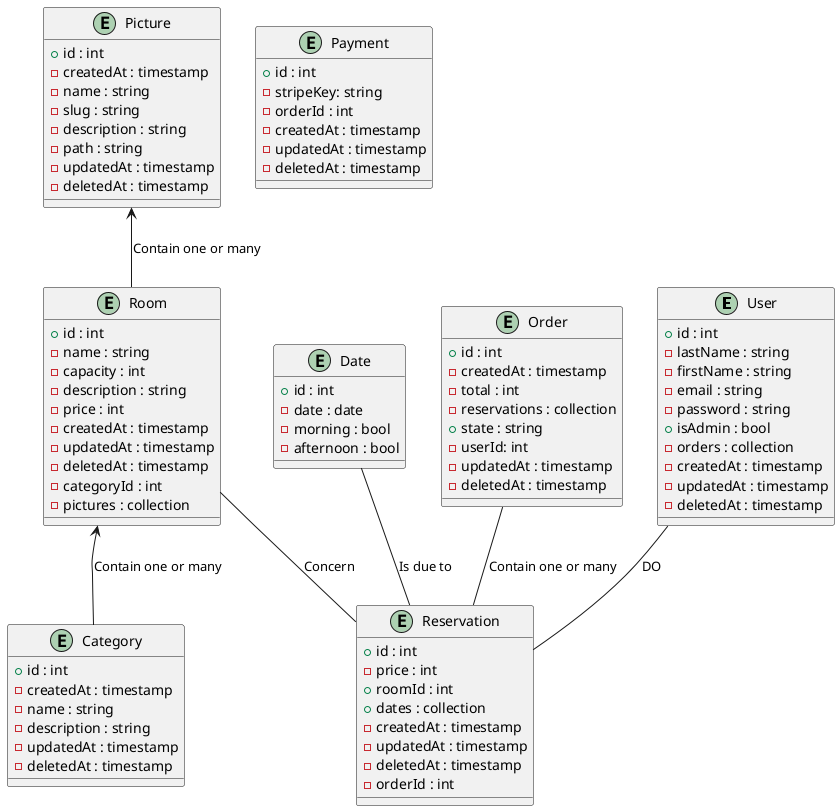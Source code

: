 @startuml ReservaSpace

entity "User" as user {
  + id : int
  - lastName : string
  - firstName : string
  - email : string
  - password : string
  + isAdmin : bool
  - orders : collection
  - createdAt : timestamp
  - updatedAt : timestamp
  - deletedAt : timestamp
}

entity "Room" as room {
  + id : int
  - name : string
  - capacity : int
  - description : string
  - price : int
  - createdAt : timestamp
  - updatedAt : timestamp
  - deletedAt : timestamp
  - categoryId : int
  - pictures : collection
}

entity "Reservation" as reservation {
  + id : int
  - price : int
  + roomId : int
  + dates : collection
  - createdAt : timestamp
  - updatedAt : timestamp
  - deletedAt : timestamp
  - orderId : int
}

entity "Date" as date {
  + id : int
  - date : date
  - morning : bool
  - afternoon : bool
}

entity "Order" as order {
  + id : int
  - createdAt : timestamp
  - total : int
  - reservations : collection
  + state : string
  - userId: int
  - updatedAt : timestamp
  - deletedAt : timestamp
}

entity "Picture" as picture {
  + id : int
  - createdAt : timestamp
  - name : string
  - slug : string
  - description : string
  - path : string
  - updatedAt : timestamp
  - deletedAt : timestamp
}

entity "Category" as category {
  + id : int
  - createdAt : timestamp
  - name : string
  - description : string
  - updatedAt : timestamp
  - deletedAt : timestamp
}

entity "Payment" as payment{
  + id : int
  - stripeKey: string
  - orderId : int
  - createdAt : timestamp
  - updatedAt : timestamp
  - deletedAt : timestamp
}

order -- reservation : "Contain one or many"
user -- reservation : "DO"
room -- reservation : "Concern"
date -- reservation : "Is due to"
picture <-- room : "Contain one or many"
' room -- category : "Belongs to"
room <-- category : "Contain one or many"

@enduml